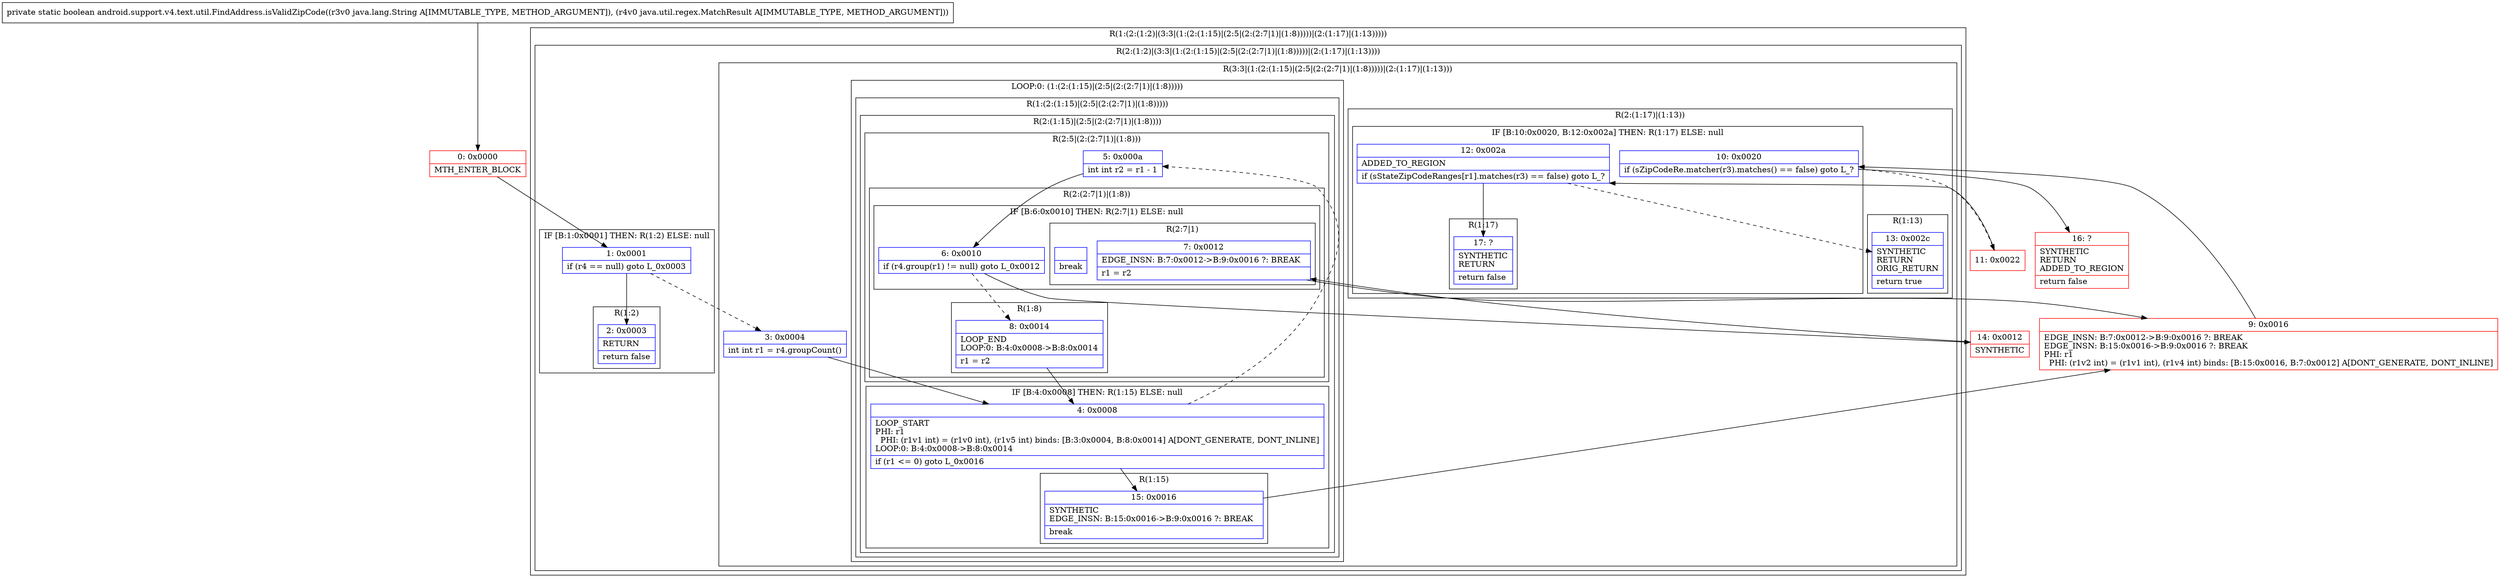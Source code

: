 digraph "CFG forandroid.support.v4.text.util.FindAddress.isValidZipCode(Ljava\/lang\/String;Ljava\/util\/regex\/MatchResult;)Z" {
subgraph cluster_Region_1842355741 {
label = "R(1:(2:(1:2)|(3:3|(1:(2:(1:15)|(2:5|(2:(2:7|1)|(1:8)))))|(2:(1:17)|(1:13)))))";
node [shape=record,color=blue];
subgraph cluster_Region_102295602 {
label = "R(2:(1:2)|(3:3|(1:(2:(1:15)|(2:5|(2:(2:7|1)|(1:8)))))|(2:(1:17)|(1:13))))";
node [shape=record,color=blue];
subgraph cluster_IfRegion_908051211 {
label = "IF [B:1:0x0001] THEN: R(1:2) ELSE: null";
node [shape=record,color=blue];
Node_1 [shape=record,label="{1\:\ 0x0001|if (r4 == null) goto L_0x0003\l}"];
subgraph cluster_Region_459956453 {
label = "R(1:2)";
node [shape=record,color=blue];
Node_2 [shape=record,label="{2\:\ 0x0003|RETURN\l|return false\l}"];
}
}
subgraph cluster_Region_1314991540 {
label = "R(3:3|(1:(2:(1:15)|(2:5|(2:(2:7|1)|(1:8)))))|(2:(1:17)|(1:13)))";
node [shape=record,color=blue];
Node_3 [shape=record,label="{3\:\ 0x0004|int int r1 = r4.groupCount()\l}"];
subgraph cluster_LoopRegion_1982313827 {
label = "LOOP:0: (1:(2:(1:15)|(2:5|(2:(2:7|1)|(1:8)))))";
node [shape=record,color=blue];
subgraph cluster_Region_926915309 {
label = "R(1:(2:(1:15)|(2:5|(2:(2:7|1)|(1:8)))))";
node [shape=record,color=blue];
subgraph cluster_Region_2138046618 {
label = "R(2:(1:15)|(2:5|(2:(2:7|1)|(1:8))))";
node [shape=record,color=blue];
subgraph cluster_IfRegion_1389950715 {
label = "IF [B:4:0x0008] THEN: R(1:15) ELSE: null";
node [shape=record,color=blue];
Node_4 [shape=record,label="{4\:\ 0x0008|LOOP_START\lPHI: r1 \l  PHI: (r1v1 int) = (r1v0 int), (r1v5 int) binds: [B:3:0x0004, B:8:0x0014] A[DONT_GENERATE, DONT_INLINE]\lLOOP:0: B:4:0x0008\-\>B:8:0x0014\l|if (r1 \<= 0) goto L_0x0016\l}"];
subgraph cluster_Region_928328409 {
label = "R(1:15)";
node [shape=record,color=blue];
Node_15 [shape=record,label="{15\:\ 0x0016|SYNTHETIC\lEDGE_INSN: B:15:0x0016\-\>B:9:0x0016 ?: BREAK  \l|break\l}"];
}
}
subgraph cluster_Region_353594777 {
label = "R(2:5|(2:(2:7|1)|(1:8)))";
node [shape=record,color=blue];
Node_5 [shape=record,label="{5\:\ 0x000a|int int r2 = r1 \- 1\l}"];
subgraph cluster_Region_2089946621 {
label = "R(2:(2:7|1)|(1:8))";
node [shape=record,color=blue];
subgraph cluster_IfRegion_181637182 {
label = "IF [B:6:0x0010] THEN: R(2:7|1) ELSE: null";
node [shape=record,color=blue];
Node_6 [shape=record,label="{6\:\ 0x0010|if (r4.group(r1) != null) goto L_0x0012\l}"];
subgraph cluster_Region_1260030117 {
label = "R(2:7|1)";
node [shape=record,color=blue];
Node_7 [shape=record,label="{7\:\ 0x0012|EDGE_INSN: B:7:0x0012\-\>B:9:0x0016 ?: BREAK  \l|r1 = r2\l}"];
Node_InsnContainer_934353008 [shape=record,label="{|break\l}"];
}
}
subgraph cluster_Region_1998281581 {
label = "R(1:8)";
node [shape=record,color=blue];
Node_8 [shape=record,label="{8\:\ 0x0014|LOOP_END\lLOOP:0: B:4:0x0008\-\>B:8:0x0014\l|r1 = r2\l}"];
}
}
}
}
}
}
subgraph cluster_Region_1211804364 {
label = "R(2:(1:17)|(1:13))";
node [shape=record,color=blue];
subgraph cluster_IfRegion_658403898 {
label = "IF [B:10:0x0020, B:12:0x002a] THEN: R(1:17) ELSE: null";
node [shape=record,color=blue];
Node_10 [shape=record,label="{10\:\ 0x0020|if (sZipCodeRe.matcher(r3).matches() == false) goto L_?\l}"];
Node_12 [shape=record,label="{12\:\ 0x002a|ADDED_TO_REGION\l|if (sStateZipCodeRanges[r1].matches(r3) == false) goto L_?\l}"];
subgraph cluster_Region_1453802224 {
label = "R(1:17)";
node [shape=record,color=blue];
Node_17 [shape=record,label="{17\:\ ?|SYNTHETIC\lRETURN\l|return false\l}"];
}
}
subgraph cluster_Region_985022524 {
label = "R(1:13)";
node [shape=record,color=blue];
Node_13 [shape=record,label="{13\:\ 0x002c|SYNTHETIC\lRETURN\lORIG_RETURN\l|return true\l}"];
}
}
}
}
}
Node_0 [shape=record,color=red,label="{0\:\ 0x0000|MTH_ENTER_BLOCK\l}"];
Node_9 [shape=record,color=red,label="{9\:\ 0x0016|EDGE_INSN: B:7:0x0012\-\>B:9:0x0016 ?: BREAK  \lEDGE_INSN: B:15:0x0016\-\>B:9:0x0016 ?: BREAK  \lPHI: r1 \l  PHI: (r1v2 int) = (r1v1 int), (r1v4 int) binds: [B:15:0x0016, B:7:0x0012] A[DONT_GENERATE, DONT_INLINE]\l}"];
Node_11 [shape=record,color=red,label="{11\:\ 0x0022}"];
Node_14 [shape=record,color=red,label="{14\:\ 0x0012|SYNTHETIC\l}"];
Node_16 [shape=record,color=red,label="{16\:\ ?|SYNTHETIC\lRETURN\lADDED_TO_REGION\l|return false\l}"];
MethodNode[shape=record,label="{private static boolean android.support.v4.text.util.FindAddress.isValidZipCode((r3v0 java.lang.String A[IMMUTABLE_TYPE, METHOD_ARGUMENT]), (r4v0 java.util.regex.MatchResult A[IMMUTABLE_TYPE, METHOD_ARGUMENT])) }"];
MethodNode -> Node_0;
Node_1 -> Node_2;
Node_1 -> Node_3[style=dashed];
Node_3 -> Node_4;
Node_4 -> Node_5[style=dashed];
Node_4 -> Node_15;
Node_15 -> Node_9;
Node_5 -> Node_6;
Node_6 -> Node_8[style=dashed];
Node_6 -> Node_14;
Node_7 -> Node_9;
Node_8 -> Node_4;
Node_10 -> Node_11[style=dashed];
Node_10 -> Node_16;
Node_12 -> Node_13[style=dashed];
Node_12 -> Node_17;
Node_0 -> Node_1;
Node_9 -> Node_10;
Node_11 -> Node_12;
Node_14 -> Node_7;
}

